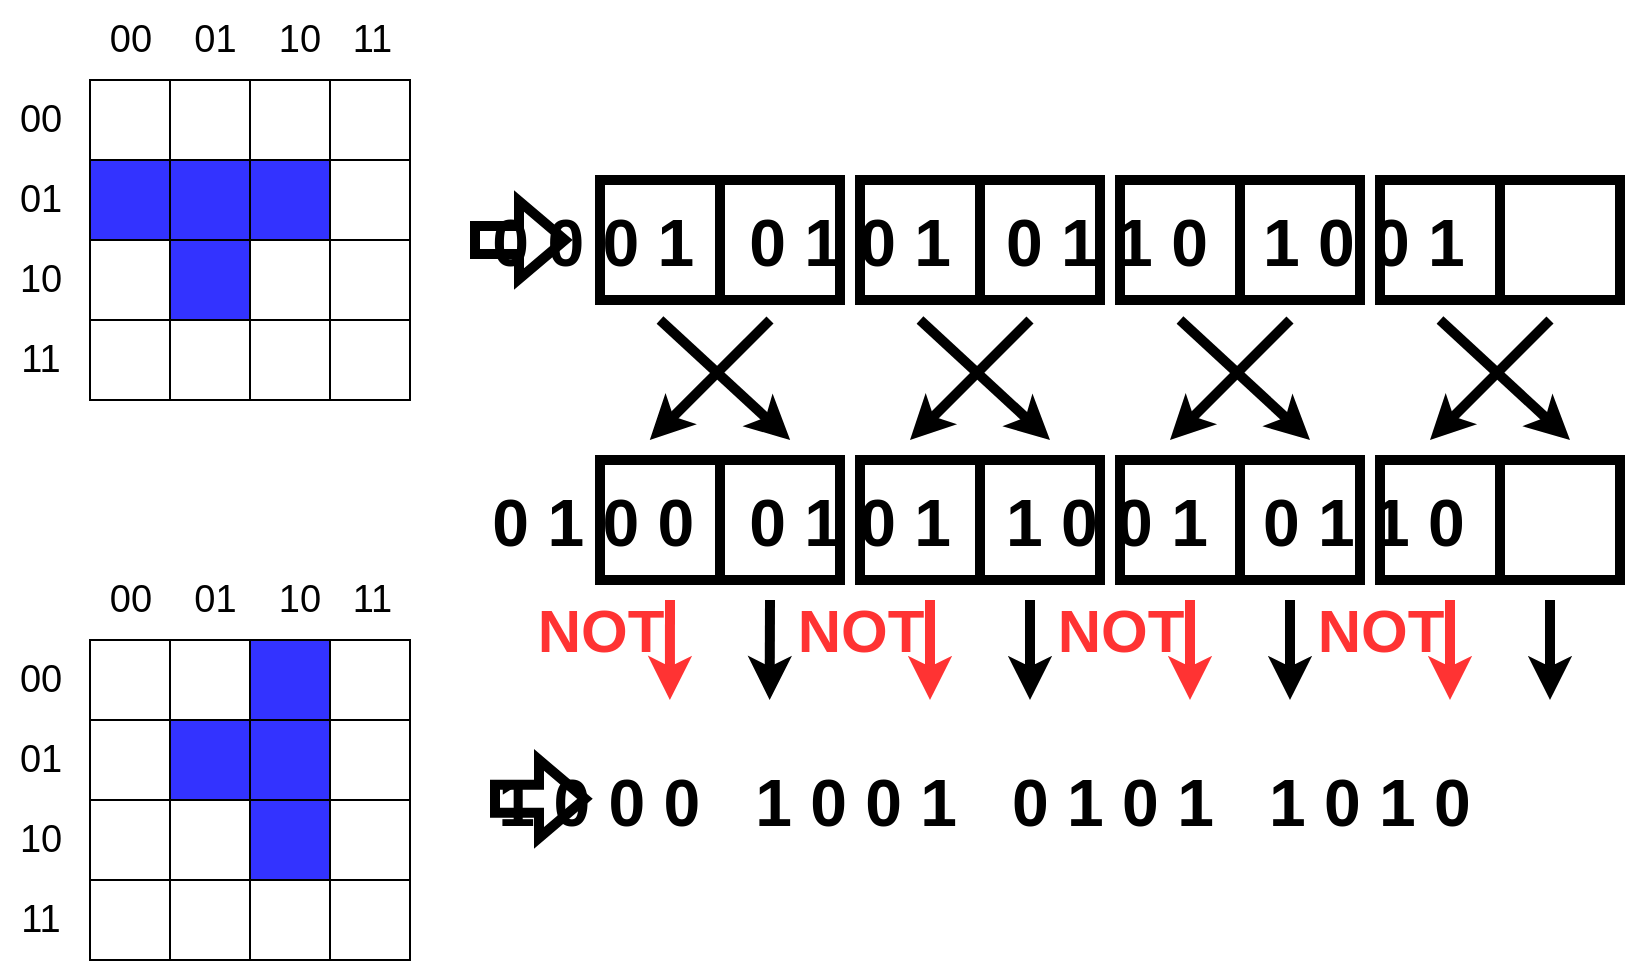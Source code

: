 <mxfile version="21.1.6" type="device">
  <diagram name="Page-1" id="5g_Dw0YalgwrQkVfBl68">
    <mxGraphModel dx="1360" dy="795" grid="1" gridSize="10" guides="1" tooltips="1" connect="1" arrows="1" fold="1" page="1" pageScale="1" pageWidth="850" pageHeight="1100" math="0" shadow="0">
      <root>
        <mxCell id="0" />
        <mxCell id="1" parent="0" />
        <mxCell id="r3GQC3iyUq9so7d_qB76-1" value="" style="whiteSpace=wrap;html=1;aspect=fixed;fillColor=#FFFFFF;" vertex="1" parent="1">
          <mxGeometry x="80" y="80" width="40" height="40" as="geometry" />
        </mxCell>
        <mxCell id="r3GQC3iyUq9so7d_qB76-2" value="" style="whiteSpace=wrap;html=1;aspect=fixed;" vertex="1" parent="1">
          <mxGeometry x="120" y="80" width="40" height="40" as="geometry" />
        </mxCell>
        <mxCell id="r3GQC3iyUq9so7d_qB76-3" value="" style="whiteSpace=wrap;html=1;aspect=fixed;" vertex="1" parent="1">
          <mxGeometry x="160" y="80" width="40" height="40" as="geometry" />
        </mxCell>
        <mxCell id="r3GQC3iyUq9so7d_qB76-4" value="" style="whiteSpace=wrap;html=1;aspect=fixed;" vertex="1" parent="1">
          <mxGeometry x="200" y="80" width="40" height="40" as="geometry" />
        </mxCell>
        <mxCell id="r3GQC3iyUq9so7d_qB76-6" value="" style="whiteSpace=wrap;html=1;aspect=fixed;fillColor=#3333FF;" vertex="1" parent="1">
          <mxGeometry x="80" y="120" width="40" height="40" as="geometry" />
        </mxCell>
        <mxCell id="r3GQC3iyUq9so7d_qB76-9" value="" style="whiteSpace=wrap;html=1;aspect=fixed;" vertex="1" parent="1">
          <mxGeometry x="200" y="120" width="40" height="40" as="geometry" />
        </mxCell>
        <mxCell id="r3GQC3iyUq9so7d_qB76-10" value="" style="whiteSpace=wrap;html=1;aspect=fixed;" vertex="1" parent="1">
          <mxGeometry x="80" y="160" width="40" height="40" as="geometry" />
        </mxCell>
        <mxCell id="r3GQC3iyUq9so7d_qB76-12" value="" style="whiteSpace=wrap;html=1;aspect=fixed;" vertex="1" parent="1">
          <mxGeometry x="160" y="160" width="40" height="40" as="geometry" />
        </mxCell>
        <mxCell id="r3GQC3iyUq9so7d_qB76-13" value="" style="whiteSpace=wrap;html=1;aspect=fixed;" vertex="1" parent="1">
          <mxGeometry x="200" y="160" width="40" height="40" as="geometry" />
        </mxCell>
        <mxCell id="r3GQC3iyUq9so7d_qB76-14" value="" style="whiteSpace=wrap;html=1;aspect=fixed;" vertex="1" parent="1">
          <mxGeometry x="80" y="200" width="40" height="40" as="geometry" />
        </mxCell>
        <mxCell id="r3GQC3iyUq9so7d_qB76-15" value="" style="whiteSpace=wrap;html=1;aspect=fixed;" vertex="1" parent="1">
          <mxGeometry x="120" y="200" width="40" height="40" as="geometry" />
        </mxCell>
        <mxCell id="r3GQC3iyUq9so7d_qB76-16" value="" style="whiteSpace=wrap;html=1;aspect=fixed;" vertex="1" parent="1">
          <mxGeometry x="160" y="200" width="40" height="40" as="geometry" />
        </mxCell>
        <mxCell id="r3GQC3iyUq9so7d_qB76-17" value="" style="whiteSpace=wrap;html=1;aspect=fixed;" vertex="1" parent="1">
          <mxGeometry x="200" y="200" width="40" height="40" as="geometry" />
        </mxCell>
        <mxCell id="r3GQC3iyUq9so7d_qB76-18" value="" style="whiteSpace=wrap;html=1;aspect=fixed;fillColor=#3333FF;" vertex="1" parent="1">
          <mxGeometry x="120" y="120" width="40" height="40" as="geometry" />
        </mxCell>
        <mxCell id="r3GQC3iyUq9so7d_qB76-19" value="" style="whiteSpace=wrap;html=1;aspect=fixed;fillColor=#3333FF;" vertex="1" parent="1">
          <mxGeometry x="160" y="120" width="40" height="40" as="geometry" />
        </mxCell>
        <mxCell id="r3GQC3iyUq9so7d_qB76-20" value="" style="whiteSpace=wrap;html=1;aspect=fixed;fillColor=#3333FF;" vertex="1" parent="1">
          <mxGeometry x="120" y="160" width="40" height="40" as="geometry" />
        </mxCell>
        <mxCell id="r3GQC3iyUq9so7d_qB76-23" value="&lt;font style=&quot;font-size: 13px;&quot;&gt;&lt;font style=&quot;font-size: 14px;&quot;&gt;&lt;font style=&quot;font-size: 15px;&quot;&gt;&lt;font style=&quot;font-size: 16px;&quot;&gt;&lt;font style=&quot;font-size: 17px;&quot;&gt;&lt;font style=&quot;font-size: 18px;&quot;&gt;&lt;font style=&quot;font-size: 19px;&quot;&gt;00&amp;nbsp;&amp;nbsp;&amp;nbsp; 01 &amp;nbsp;&amp;nbsp; 10&amp;nbsp;&amp;nbsp; 11&lt;br&gt;&lt;/font&gt;&lt;/font&gt;&lt;/font&gt;&lt;/font&gt;&lt;/font&gt;&lt;/font&gt;&lt;/font&gt;" style="text;html=1;align=center;verticalAlign=middle;resizable=0;points=[];autosize=1;strokeColor=none;fillColor=none;" vertex="1" parent="1">
          <mxGeometry x="75" y="40" width="170" height="40" as="geometry" />
        </mxCell>
        <mxCell id="r3GQC3iyUq9so7d_qB76-25" value="&lt;font style=&quot;font-size: 13px;&quot;&gt;&lt;font style=&quot;font-size: 14px;&quot;&gt;&lt;font style=&quot;font-size: 15px;&quot;&gt;&lt;font style=&quot;font-size: 16px;&quot;&gt;&lt;font style=&quot;font-size: 17px;&quot;&gt;&lt;font style=&quot;font-size: 18px;&quot;&gt;&lt;font style=&quot;font-size: 19px;&quot;&gt;00&lt;/font&gt;&lt;/font&gt;&lt;/font&gt;&lt;/font&gt;&lt;/font&gt;&lt;/font&gt;&lt;/font&gt;" style="text;html=1;align=center;verticalAlign=middle;resizable=0;points=[];autosize=1;strokeColor=none;fillColor=none;" vertex="1" parent="1">
          <mxGeometry x="35" y="80" width="40" height="40" as="geometry" />
        </mxCell>
        <mxCell id="r3GQC3iyUq9so7d_qB76-26" value="&lt;font style=&quot;font-size: 19px;&quot;&gt;&lt;font style=&quot;font-size: 19px;&quot;&gt;01&lt;/font&gt;&lt;/font&gt;" style="text;html=1;align=center;verticalAlign=middle;resizable=0;points=[];autosize=1;strokeColor=none;fillColor=none;" vertex="1" parent="1">
          <mxGeometry x="35" y="120" width="40" height="40" as="geometry" />
        </mxCell>
        <mxCell id="r3GQC3iyUq9so7d_qB76-27" value="&lt;font style=&quot;font-size: 19px;&quot;&gt;&lt;font style=&quot;font-size: 19px;&quot;&gt;10&lt;/font&gt;&lt;/font&gt;" style="text;html=1;align=center;verticalAlign=middle;resizable=0;points=[];autosize=1;strokeColor=none;fillColor=none;" vertex="1" parent="1">
          <mxGeometry x="35" y="160" width="40" height="40" as="geometry" />
        </mxCell>
        <mxCell id="r3GQC3iyUq9so7d_qB76-28" value="&lt;font style=&quot;font-size: 19px;&quot;&gt;&lt;font style=&quot;font-size: 19px;&quot;&gt;11&lt;/font&gt;&lt;/font&gt;" style="text;html=1;align=center;verticalAlign=middle;resizable=0;points=[];autosize=1;strokeColor=none;fillColor=none;" vertex="1" parent="1">
          <mxGeometry x="35" y="200" width="40" height="40" as="geometry" />
        </mxCell>
        <mxCell id="r3GQC3iyUq9so7d_qB76-30" value="&lt;br&gt;&lt;div style=&quot;font-size: 24px;&quot;&gt;&lt;b style=&quot;&quot;&gt;&lt;font style=&quot;font-size: 24px;&quot;&gt;&lt;font style=&quot;font-size: 24px;&quot;&gt;&lt;font style=&quot;font-size: 24px;&quot;&gt;&lt;font style=&quot;font-size: 24px;&quot;&gt;&lt;font style=&quot;font-size: 24px;&quot;&gt;&lt;font style=&quot;font-size: 24px;&quot;&gt;&lt;font style=&quot;font-size: 24px;&quot;&gt;&lt;font style=&quot;font-size: 24px;&quot;&gt;&lt;br&gt;&lt;/font&gt;&lt;/font&gt;&lt;/font&gt;&lt;/font&gt;&lt;/font&gt;&lt;/font&gt;&lt;/font&gt;&lt;/font&gt;&lt;/b&gt;&lt;/div&gt;&lt;div style=&quot;font-size: 33px;&quot;&gt;&lt;b style=&quot;&quot;&gt;&lt;font style=&quot;font-size: 33px;&quot;&gt;&lt;font style=&quot;font-size: 33px;&quot;&gt;&lt;font style=&quot;font-size: 33px;&quot;&gt;&lt;font style=&quot;font-size: 33px;&quot;&gt;&lt;font style=&quot;font-size: 33px;&quot;&gt;&lt;font style=&quot;font-size: 33px;&quot;&gt;&lt;font style=&quot;font-size: 33px;&quot;&gt;&lt;font style=&quot;font-size: 33px;&quot;&gt;&lt;span style=&quot;white-space: pre;&quot;&gt;	&lt;/span&gt;0 0 0 1&amp;nbsp;&amp;nbsp; 0 1 0 1&amp;nbsp;&amp;nbsp; 0 1 1 0 &amp;nbsp; 1 0 0 1&lt;br&gt;&lt;/font&gt;&lt;/font&gt;&lt;/font&gt;&lt;/font&gt;&lt;/font&gt;&lt;/font&gt;&lt;/font&gt;&lt;/font&gt;&lt;/b&gt;&lt;/div&gt;" style="text;html=1;align=left;verticalAlign=middle;resizable=0;points=[];autosize=1;strokeColor=none;fillColor=none;" vertex="1" parent="1">
          <mxGeometry x="270" y="90" width="580" height="100" as="geometry" />
        </mxCell>
        <mxCell id="r3GQC3iyUq9so7d_qB76-40" value="" style="shape=flexArrow;endArrow=classic;html=1;rounded=0;strokeWidth=5;" edge="1" parent="1">
          <mxGeometry width="50" height="50" relative="1" as="geometry">
            <mxPoint x="270" y="160" as="sourcePoint" />
            <mxPoint x="320" y="160" as="targetPoint" />
          </mxGeometry>
        </mxCell>
        <mxCell id="r3GQC3iyUq9so7d_qB76-63" value="" style="whiteSpace=wrap;html=1;aspect=fixed;fillColor=#FFFFFF;" vertex="1" parent="1">
          <mxGeometry x="80" y="360" width="40" height="40" as="geometry" />
        </mxCell>
        <mxCell id="r3GQC3iyUq9so7d_qB76-64" value="" style="whiteSpace=wrap;html=1;aspect=fixed;" vertex="1" parent="1">
          <mxGeometry x="120" y="360" width="40" height="40" as="geometry" />
        </mxCell>
        <mxCell id="r3GQC3iyUq9so7d_qB76-65" value="" style="whiteSpace=wrap;html=1;aspect=fixed;" vertex="1" parent="1">
          <mxGeometry x="80" y="400" width="40" height="40" as="geometry" />
        </mxCell>
        <mxCell id="r3GQC3iyUq9so7d_qB76-66" value="" style="whiteSpace=wrap;html=1;aspect=fixed;" vertex="1" parent="1">
          <mxGeometry x="200" y="360" width="40" height="40" as="geometry" />
        </mxCell>
        <mxCell id="r3GQC3iyUq9so7d_qB76-67" value="" style="whiteSpace=wrap;html=1;aspect=fixed;fillColor=#3333FF;" vertex="1" parent="1">
          <mxGeometry x="160" y="440" width="40" height="40" as="geometry" />
        </mxCell>
        <mxCell id="r3GQC3iyUq9so7d_qB76-68" value="" style="whiteSpace=wrap;html=1;aspect=fixed;" vertex="1" parent="1">
          <mxGeometry x="200" y="400" width="40" height="40" as="geometry" />
        </mxCell>
        <mxCell id="r3GQC3iyUq9so7d_qB76-69" value="" style="whiteSpace=wrap;html=1;aspect=fixed;" vertex="1" parent="1">
          <mxGeometry x="80" y="440" width="40" height="40" as="geometry" />
        </mxCell>
        <mxCell id="r3GQC3iyUq9so7d_qB76-70" value="" style="whiteSpace=wrap;html=1;aspect=fixed;" vertex="1" parent="1">
          <mxGeometry x="120" y="440" width="40" height="40" as="geometry" />
        </mxCell>
        <mxCell id="r3GQC3iyUq9so7d_qB76-71" value="" style="whiteSpace=wrap;html=1;aspect=fixed;" vertex="1" parent="1">
          <mxGeometry x="200" y="440" width="40" height="40" as="geometry" />
        </mxCell>
        <mxCell id="r3GQC3iyUq9so7d_qB76-72" value="" style="whiteSpace=wrap;html=1;aspect=fixed;" vertex="1" parent="1">
          <mxGeometry x="80" y="480" width="40" height="40" as="geometry" />
        </mxCell>
        <mxCell id="r3GQC3iyUq9so7d_qB76-73" value="" style="whiteSpace=wrap;html=1;aspect=fixed;" vertex="1" parent="1">
          <mxGeometry x="120" y="480" width="40" height="40" as="geometry" />
        </mxCell>
        <mxCell id="r3GQC3iyUq9so7d_qB76-74" value="" style="whiteSpace=wrap;html=1;aspect=fixed;" vertex="1" parent="1">
          <mxGeometry x="160" y="480" width="40" height="40" as="geometry" />
        </mxCell>
        <mxCell id="r3GQC3iyUq9so7d_qB76-75" value="" style="whiteSpace=wrap;html=1;aspect=fixed;" vertex="1" parent="1">
          <mxGeometry x="200" y="480" width="40" height="40" as="geometry" />
        </mxCell>
        <mxCell id="r3GQC3iyUq9so7d_qB76-76" value="" style="whiteSpace=wrap;html=1;aspect=fixed;fillColor=#3333FF;" vertex="1" parent="1">
          <mxGeometry x="120" y="400" width="40" height="40" as="geometry" />
        </mxCell>
        <mxCell id="r3GQC3iyUq9so7d_qB76-77" value="" style="whiteSpace=wrap;html=1;aspect=fixed;fillColor=#3333FF;" vertex="1" parent="1">
          <mxGeometry x="160" y="400" width="40" height="40" as="geometry" />
        </mxCell>
        <mxCell id="r3GQC3iyUq9so7d_qB76-78" value="" style="whiteSpace=wrap;html=1;aspect=fixed;fillColor=#3333FF;" vertex="1" parent="1">
          <mxGeometry x="160" y="360" width="40" height="40" as="geometry" />
        </mxCell>
        <mxCell id="r3GQC3iyUq9so7d_qB76-79" value="&lt;font style=&quot;font-size: 13px;&quot;&gt;&lt;font style=&quot;font-size: 14px;&quot;&gt;&lt;font style=&quot;font-size: 15px;&quot;&gt;&lt;font style=&quot;font-size: 16px;&quot;&gt;&lt;font style=&quot;font-size: 17px;&quot;&gt;&lt;font style=&quot;font-size: 18px;&quot;&gt;&lt;font style=&quot;font-size: 19px;&quot;&gt;00&amp;nbsp;&amp;nbsp;&amp;nbsp; 01 &amp;nbsp;&amp;nbsp; 10&amp;nbsp;&amp;nbsp; 11&lt;br&gt;&lt;/font&gt;&lt;/font&gt;&lt;/font&gt;&lt;/font&gt;&lt;/font&gt;&lt;/font&gt;&lt;/font&gt;" style="text;html=1;align=center;verticalAlign=middle;resizable=0;points=[];autosize=1;strokeColor=none;fillColor=none;" vertex="1" parent="1">
          <mxGeometry x="75" y="320" width="170" height="40" as="geometry" />
        </mxCell>
        <mxCell id="r3GQC3iyUq9so7d_qB76-80" value="&lt;font style=&quot;font-size: 13px;&quot;&gt;&lt;font style=&quot;font-size: 14px;&quot;&gt;&lt;font style=&quot;font-size: 15px;&quot;&gt;&lt;font style=&quot;font-size: 16px;&quot;&gt;&lt;font style=&quot;font-size: 17px;&quot;&gt;&lt;font style=&quot;font-size: 18px;&quot;&gt;&lt;font style=&quot;font-size: 19px;&quot;&gt;00&lt;/font&gt;&lt;/font&gt;&lt;/font&gt;&lt;/font&gt;&lt;/font&gt;&lt;/font&gt;&lt;/font&gt;" style="text;html=1;align=center;verticalAlign=middle;resizable=0;points=[];autosize=1;strokeColor=none;fillColor=none;" vertex="1" parent="1">
          <mxGeometry x="35" y="360" width="40" height="40" as="geometry" />
        </mxCell>
        <mxCell id="r3GQC3iyUq9so7d_qB76-81" value="&lt;font style=&quot;font-size: 19px;&quot;&gt;&lt;font style=&quot;font-size: 19px;&quot;&gt;01&lt;/font&gt;&lt;/font&gt;" style="text;html=1;align=center;verticalAlign=middle;resizable=0;points=[];autosize=1;strokeColor=none;fillColor=none;" vertex="1" parent="1">
          <mxGeometry x="35" y="400" width="40" height="40" as="geometry" />
        </mxCell>
        <mxCell id="r3GQC3iyUq9so7d_qB76-82" value="&lt;font style=&quot;font-size: 19px;&quot;&gt;&lt;font style=&quot;font-size: 19px;&quot;&gt;10&lt;/font&gt;&lt;/font&gt;" style="text;html=1;align=center;verticalAlign=middle;resizable=0;points=[];autosize=1;strokeColor=none;fillColor=none;" vertex="1" parent="1">
          <mxGeometry x="35" y="440" width="40" height="40" as="geometry" />
        </mxCell>
        <mxCell id="r3GQC3iyUq9so7d_qB76-83" value="&lt;font style=&quot;font-size: 19px;&quot;&gt;&lt;font style=&quot;font-size: 19px;&quot;&gt;11&lt;/font&gt;&lt;/font&gt;" style="text;html=1;align=center;verticalAlign=middle;resizable=0;points=[];autosize=1;strokeColor=none;fillColor=none;" vertex="1" parent="1">
          <mxGeometry x="35" y="480" width="40" height="40" as="geometry" />
        </mxCell>
        <mxCell id="r3GQC3iyUq9so7d_qB76-84" value="" style="shape=flexArrow;endArrow=classic;html=1;rounded=0;strokeWidth=5;" edge="1" parent="1">
          <mxGeometry width="50" height="50" relative="1" as="geometry">
            <mxPoint x="280" y="439.43" as="sourcePoint" />
            <mxPoint x="330" y="439.43" as="targetPoint" />
          </mxGeometry>
        </mxCell>
        <mxCell id="r3GQC3iyUq9so7d_qB76-88" value="&lt;br&gt;&lt;div style=&quot;font-size: 24px;&quot;&gt;&lt;b style=&quot;&quot;&gt;&lt;font style=&quot;font-size: 24px;&quot;&gt;&lt;font style=&quot;font-size: 24px;&quot;&gt;&lt;font style=&quot;font-size: 24px;&quot;&gt;&lt;font style=&quot;font-size: 24px;&quot;&gt;&lt;font style=&quot;font-size: 24px;&quot;&gt;&lt;font style=&quot;font-size: 24px;&quot;&gt;&lt;font style=&quot;font-size: 24px;&quot;&gt;&lt;font style=&quot;font-size: 24px;&quot;&gt;&lt;br&gt;&lt;/font&gt;&lt;/font&gt;&lt;/font&gt;&lt;/font&gt;&lt;/font&gt;&lt;/font&gt;&lt;/font&gt;&lt;/font&gt;&lt;/b&gt;&lt;/div&gt;&lt;div style=&quot;font-size: 33px;&quot;&gt;&lt;b style=&quot;&quot;&gt;&lt;font style=&quot;font-size: 33px;&quot;&gt;&lt;font style=&quot;font-size: 33px;&quot;&gt;&lt;font style=&quot;font-size: 33px;&quot;&gt;&lt;font style=&quot;font-size: 33px;&quot;&gt;&lt;font style=&quot;font-size: 33px;&quot;&gt;&lt;font style=&quot;font-size: 33px;&quot;&gt;&lt;font style=&quot;font-size: 33px;&quot;&gt;&lt;font style=&quot;font-size: 33px;&quot;&gt;&lt;span style=&quot;white-space: pre;&quot;&gt;	&lt;/span&gt;1 0 0 0 &amp;nbsp; 1 0 0 1&amp;nbsp;&amp;nbsp; 0 1 0 1 &amp;nbsp; 1 0 1 0&lt;br&gt;&lt;/font&gt;&lt;/font&gt;&lt;/font&gt;&lt;/font&gt;&lt;/font&gt;&lt;/font&gt;&lt;/font&gt;&lt;/font&gt;&lt;/b&gt;&lt;/div&gt;" style="text;html=1;align=left;verticalAlign=middle;resizable=0;points=[];autosize=1;strokeColor=none;fillColor=none;" vertex="1" parent="1">
          <mxGeometry x="272.5" y="370" width="580" height="100" as="geometry" />
        </mxCell>
        <mxCell id="r3GQC3iyUq9so7d_qB76-89" value="" style="rounded=0;whiteSpace=wrap;html=1;fillColor=none;strokeWidth=5;" vertex="1" parent="1">
          <mxGeometry x="335" y="130" width="60" height="60" as="geometry" />
        </mxCell>
        <mxCell id="r3GQC3iyUq9so7d_qB76-91" value="" style="rounded=0;whiteSpace=wrap;html=1;fillColor=none;strokeWidth=5;" vertex="1" parent="1">
          <mxGeometry x="395" y="130" width="60" height="60" as="geometry" />
        </mxCell>
        <mxCell id="r3GQC3iyUq9so7d_qB76-92" value="" style="endArrow=classic;html=1;rounded=0;entryX=0.276;entryY=0.3;entryDx=0;entryDy=0;entryPerimeter=0;strokeWidth=5;" edge="1" parent="1" target="r3GQC3iyUq9so7d_qB76-94">
          <mxGeometry width="50" height="50" relative="1" as="geometry">
            <mxPoint x="365" y="200" as="sourcePoint" />
            <mxPoint x="430" y="250" as="targetPoint" />
          </mxGeometry>
        </mxCell>
        <mxCell id="r3GQC3iyUq9so7d_qB76-93" value="" style="endArrow=classic;html=1;rounded=0;entryX=0.155;entryY=0.3;entryDx=0;entryDy=0;entryPerimeter=0;strokeWidth=5;" edge="1" parent="1" target="r3GQC3iyUq9so7d_qB76-94">
          <mxGeometry width="50" height="50" relative="1" as="geometry">
            <mxPoint x="420" y="200" as="sourcePoint" />
            <mxPoint x="360" y="250" as="targetPoint" />
          </mxGeometry>
        </mxCell>
        <mxCell id="r3GQC3iyUq9so7d_qB76-94" value="&lt;br&gt;&lt;div style=&quot;font-size: 24px;&quot;&gt;&lt;b style=&quot;&quot;&gt;&lt;font style=&quot;font-size: 24px;&quot;&gt;&lt;font style=&quot;font-size: 24px;&quot;&gt;&lt;font style=&quot;font-size: 24px;&quot;&gt;&lt;font style=&quot;font-size: 24px;&quot;&gt;&lt;font style=&quot;font-size: 24px;&quot;&gt;&lt;font style=&quot;font-size: 24px;&quot;&gt;&lt;font style=&quot;font-size: 24px;&quot;&gt;&lt;font style=&quot;font-size: 24px;&quot;&gt;&lt;br&gt;&lt;/font&gt;&lt;/font&gt;&lt;/font&gt;&lt;/font&gt;&lt;/font&gt;&lt;/font&gt;&lt;/font&gt;&lt;/font&gt;&lt;/b&gt;&lt;/div&gt;&lt;div style=&quot;font-size: 33px;&quot;&gt;&lt;b style=&quot;&quot;&gt;&lt;font style=&quot;font-size: 33px;&quot;&gt;&lt;font style=&quot;font-size: 33px;&quot;&gt;&lt;font style=&quot;font-size: 33px;&quot;&gt;&lt;font style=&quot;font-size: 33px;&quot;&gt;&lt;font style=&quot;font-size: 33px;&quot;&gt;&lt;font style=&quot;font-size: 33px;&quot;&gt;&lt;font style=&quot;font-size: 33px;&quot;&gt;&lt;font style=&quot;font-size: 33px;&quot;&gt;&lt;span style=&quot;white-space: pre;&quot;&gt;	&lt;/span&gt;0 1 0 0 &amp;nbsp; 0 1 0 1&amp;nbsp;&amp;nbsp; 1 0 0 1 &amp;nbsp; 0 1 1 0&lt;br&gt;&lt;/font&gt;&lt;/font&gt;&lt;/font&gt;&lt;/font&gt;&lt;/font&gt;&lt;/font&gt;&lt;/font&gt;&lt;/font&gt;&lt;/b&gt;&lt;/div&gt;" style="text;html=1;align=left;verticalAlign=middle;resizable=0;points=[];autosize=1;strokeColor=none;fillColor=none;" vertex="1" parent="1">
          <mxGeometry x="270" y="230" width="580" height="100" as="geometry" />
        </mxCell>
        <mxCell id="r3GQC3iyUq9so7d_qB76-95" value="" style="rounded=0;whiteSpace=wrap;html=1;fillColor=none;strokeWidth=5;" vertex="1" parent="1">
          <mxGeometry x="335" y="270" width="60" height="60" as="geometry" />
        </mxCell>
        <mxCell id="r3GQC3iyUq9so7d_qB76-96" value="" style="rounded=0;whiteSpace=wrap;html=1;fillColor=none;strokeWidth=5;" vertex="1" parent="1">
          <mxGeometry x="395" y="270" width="60" height="60" as="geometry" />
        </mxCell>
        <mxCell id="r3GQC3iyUq9so7d_qB76-97" value="" style="endArrow=classic;html=1;rounded=0;entryX=0.254;entryY=0.2;entryDx=0;entryDy=0;entryPerimeter=0;strokeWidth=5;" edge="1" parent="1" target="r3GQC3iyUq9so7d_qB76-88">
          <mxGeometry width="50" height="50" relative="1" as="geometry">
            <mxPoint x="420" y="340" as="sourcePoint" />
            <mxPoint x="500" y="340" as="targetPoint" />
          </mxGeometry>
        </mxCell>
        <mxCell id="r3GQC3iyUq9so7d_qB76-98" value="" style="endArrow=classic;html=1;rounded=0;entryX=0.168;entryY=0.2;entryDx=0;entryDy=0;entryPerimeter=0;strokeColor=#FF3333;strokeWidth=5;" edge="1" parent="1" target="r3GQC3iyUq9so7d_qB76-88">
          <mxGeometry width="50" height="50" relative="1" as="geometry">
            <mxPoint x="370" y="340" as="sourcePoint" />
            <mxPoint x="500" y="340" as="targetPoint" />
          </mxGeometry>
        </mxCell>
        <mxCell id="r3GQC3iyUq9so7d_qB76-99" value="&lt;font style=&quot;font-size: 22px;&quot;&gt;&lt;b&gt;&lt;font style=&quot;font-size: 22px;&quot; color=&quot;#FF3333&quot;&gt;&lt;font style=&quot;font-size: 22px;&quot;&gt;&lt;font style=&quot;font-size: 22px;&quot;&gt;&lt;font style=&quot;font-size: 22px;&quot;&gt;&lt;font style=&quot;font-size: 22px;&quot;&gt;&lt;font style=&quot;font-size: 22px;&quot;&gt;&lt;font style=&quot;font-size: 22px;&quot;&gt;&lt;font style=&quot;font-size: 22px;&quot;&gt;&lt;font style=&quot;font-size: 22px;&quot;&gt;&lt;font style=&quot;font-size: 22px;&quot;&gt;&lt;font style=&quot;font-size: 23px;&quot;&gt;&lt;font style=&quot;font-size: 24px;&quot;&gt;&lt;font style=&quot;font-size: 25px;&quot;&gt;&lt;font style=&quot;font-size: 26px;&quot;&gt;&lt;font style=&quot;font-size: 27px;&quot;&gt;&lt;font style=&quot;font-size: 28px;&quot;&gt;&lt;font style=&quot;font-size: 29px;&quot;&gt;&lt;font style=&quot;font-size: 30px;&quot;&gt;NOT&lt;/font&gt;&lt;/font&gt;&lt;/font&gt;&lt;/font&gt;&lt;/font&gt;&lt;/font&gt;&lt;/font&gt;&lt;/font&gt;&lt;/font&gt;&lt;/font&gt;&lt;/font&gt;&lt;/font&gt;&lt;/font&gt;&lt;/font&gt;&lt;/font&gt;&lt;/font&gt;&lt;/font&gt;&lt;/font&gt;&lt;/b&gt;&lt;/font&gt;" style="text;html=1;align=center;verticalAlign=middle;resizable=0;points=[];autosize=1;strokeColor=none;fillColor=none;strokeWidth=5;" vertex="1" parent="1">
          <mxGeometry x="290" y="330" width="90" height="50" as="geometry" />
        </mxCell>
        <mxCell id="r3GQC3iyUq9so7d_qB76-100" value="" style="rounded=0;whiteSpace=wrap;html=1;fillColor=none;strokeWidth=5;" vertex="1" parent="1">
          <mxGeometry x="465" y="130" width="60" height="60" as="geometry" />
        </mxCell>
        <mxCell id="r3GQC3iyUq9so7d_qB76-101" value="" style="rounded=0;whiteSpace=wrap;html=1;fillColor=none;strokeWidth=5;" vertex="1" parent="1">
          <mxGeometry x="525" y="130" width="60" height="60" as="geometry" />
        </mxCell>
        <mxCell id="r3GQC3iyUq9so7d_qB76-102" value="" style="endArrow=classic;html=1;rounded=0;entryX=0.276;entryY=0.3;entryDx=0;entryDy=0;entryPerimeter=0;strokeWidth=5;" edge="1" parent="1">
          <mxGeometry width="50" height="50" relative="1" as="geometry">
            <mxPoint x="495" y="200" as="sourcePoint" />
            <mxPoint x="560" y="260" as="targetPoint" />
          </mxGeometry>
        </mxCell>
        <mxCell id="r3GQC3iyUq9so7d_qB76-103" value="" style="endArrow=classic;html=1;rounded=0;entryX=0.155;entryY=0.3;entryDx=0;entryDy=0;entryPerimeter=0;strokeWidth=5;" edge="1" parent="1">
          <mxGeometry width="50" height="50" relative="1" as="geometry">
            <mxPoint x="550" y="200" as="sourcePoint" />
            <mxPoint x="490" y="260" as="targetPoint" />
          </mxGeometry>
        </mxCell>
        <mxCell id="r3GQC3iyUq9so7d_qB76-104" value="" style="rounded=0;whiteSpace=wrap;html=1;fillColor=none;strokeWidth=5;" vertex="1" parent="1">
          <mxGeometry x="465" y="270" width="60" height="60" as="geometry" />
        </mxCell>
        <mxCell id="r3GQC3iyUq9so7d_qB76-105" value="" style="rounded=0;whiteSpace=wrap;html=1;fillColor=none;strokeWidth=5;" vertex="1" parent="1">
          <mxGeometry x="525" y="270" width="60" height="60" as="geometry" />
        </mxCell>
        <mxCell id="r3GQC3iyUq9so7d_qB76-106" value="" style="endArrow=classic;html=1;rounded=0;entryX=0.254;entryY=0.2;entryDx=0;entryDy=0;entryPerimeter=0;strokeWidth=5;" edge="1" parent="1">
          <mxGeometry width="50" height="50" relative="1" as="geometry">
            <mxPoint x="550" y="340" as="sourcePoint" />
            <mxPoint x="550" y="390" as="targetPoint" />
          </mxGeometry>
        </mxCell>
        <mxCell id="r3GQC3iyUq9so7d_qB76-107" value="" style="endArrow=classic;html=1;rounded=0;entryX=0.168;entryY=0.2;entryDx=0;entryDy=0;entryPerimeter=0;strokeColor=#FF3333;strokeWidth=5;" edge="1" parent="1">
          <mxGeometry width="50" height="50" relative="1" as="geometry">
            <mxPoint x="500" y="340" as="sourcePoint" />
            <mxPoint x="500" y="390" as="targetPoint" />
          </mxGeometry>
        </mxCell>
        <mxCell id="r3GQC3iyUq9so7d_qB76-108" value="&lt;font style=&quot;font-size: 22px;&quot;&gt;&lt;b&gt;&lt;font style=&quot;font-size: 22px;&quot; color=&quot;#FF3333&quot;&gt;&lt;font style=&quot;font-size: 22px;&quot;&gt;&lt;font style=&quot;font-size: 22px;&quot;&gt;&lt;font style=&quot;font-size: 22px;&quot;&gt;&lt;font style=&quot;font-size: 22px;&quot;&gt;&lt;font style=&quot;font-size: 22px;&quot;&gt;&lt;font style=&quot;font-size: 22px;&quot;&gt;&lt;font style=&quot;font-size: 22px;&quot;&gt;&lt;font style=&quot;font-size: 22px;&quot;&gt;&lt;font style=&quot;font-size: 22px;&quot;&gt;&lt;font style=&quot;font-size: 23px;&quot;&gt;&lt;font style=&quot;font-size: 24px;&quot;&gt;&lt;font style=&quot;font-size: 25px;&quot;&gt;&lt;font style=&quot;font-size: 26px;&quot;&gt;&lt;font style=&quot;font-size: 27px;&quot;&gt;&lt;font style=&quot;font-size: 28px;&quot;&gt;&lt;font style=&quot;font-size: 29px;&quot;&gt;&lt;font style=&quot;font-size: 30px;&quot;&gt;NOT&lt;/font&gt;&lt;/font&gt;&lt;/font&gt;&lt;/font&gt;&lt;/font&gt;&lt;/font&gt;&lt;/font&gt;&lt;/font&gt;&lt;/font&gt;&lt;/font&gt;&lt;/font&gt;&lt;/font&gt;&lt;/font&gt;&lt;/font&gt;&lt;/font&gt;&lt;/font&gt;&lt;/font&gt;&lt;/font&gt;&lt;/b&gt;&lt;/font&gt;" style="text;html=1;align=center;verticalAlign=middle;resizable=0;points=[];autosize=1;strokeColor=none;fillColor=none;strokeWidth=5;" vertex="1" parent="1">
          <mxGeometry x="420" y="330" width="90" height="50" as="geometry" />
        </mxCell>
        <mxCell id="r3GQC3iyUq9so7d_qB76-109" value="" style="rounded=0;whiteSpace=wrap;html=1;fillColor=none;strokeWidth=5;" vertex="1" parent="1">
          <mxGeometry x="595" y="130" width="60" height="60" as="geometry" />
        </mxCell>
        <mxCell id="r3GQC3iyUq9so7d_qB76-110" value="" style="rounded=0;whiteSpace=wrap;html=1;fillColor=none;strokeWidth=5;" vertex="1" parent="1">
          <mxGeometry x="655" y="130" width="60" height="60" as="geometry" />
        </mxCell>
        <mxCell id="r3GQC3iyUq9so7d_qB76-111" value="" style="endArrow=classic;html=1;rounded=0;entryX=0.276;entryY=0.3;entryDx=0;entryDy=0;entryPerimeter=0;strokeWidth=5;" edge="1" parent="1">
          <mxGeometry width="50" height="50" relative="1" as="geometry">
            <mxPoint x="625" y="200" as="sourcePoint" />
            <mxPoint x="690" y="260" as="targetPoint" />
          </mxGeometry>
        </mxCell>
        <mxCell id="r3GQC3iyUq9so7d_qB76-112" value="" style="endArrow=classic;html=1;rounded=0;entryX=0.155;entryY=0.3;entryDx=0;entryDy=0;entryPerimeter=0;strokeWidth=5;" edge="1" parent="1">
          <mxGeometry width="50" height="50" relative="1" as="geometry">
            <mxPoint x="680" y="200" as="sourcePoint" />
            <mxPoint x="620" y="260" as="targetPoint" />
          </mxGeometry>
        </mxCell>
        <mxCell id="r3GQC3iyUq9so7d_qB76-113" value="" style="rounded=0;whiteSpace=wrap;html=1;fillColor=none;strokeWidth=5;" vertex="1" parent="1">
          <mxGeometry x="595" y="270" width="60" height="60" as="geometry" />
        </mxCell>
        <mxCell id="r3GQC3iyUq9so7d_qB76-114" value="" style="rounded=0;whiteSpace=wrap;html=1;fillColor=none;strokeWidth=5;" vertex="1" parent="1">
          <mxGeometry x="655" y="270" width="60" height="60" as="geometry" />
        </mxCell>
        <mxCell id="r3GQC3iyUq9so7d_qB76-115" value="" style="endArrow=classic;html=1;rounded=0;entryX=0.254;entryY=0.2;entryDx=0;entryDy=0;entryPerimeter=0;strokeWidth=5;" edge="1" parent="1">
          <mxGeometry width="50" height="50" relative="1" as="geometry">
            <mxPoint x="680" y="340" as="sourcePoint" />
            <mxPoint x="680" y="390" as="targetPoint" />
          </mxGeometry>
        </mxCell>
        <mxCell id="r3GQC3iyUq9so7d_qB76-116" value="" style="endArrow=classic;html=1;rounded=0;entryX=0.168;entryY=0.2;entryDx=0;entryDy=0;entryPerimeter=0;strokeColor=#FF3333;strokeWidth=5;" edge="1" parent="1">
          <mxGeometry width="50" height="50" relative="1" as="geometry">
            <mxPoint x="630" y="340" as="sourcePoint" />
            <mxPoint x="630" y="390" as="targetPoint" />
          </mxGeometry>
        </mxCell>
        <mxCell id="r3GQC3iyUq9so7d_qB76-117" value="&lt;font style=&quot;font-size: 22px;&quot;&gt;&lt;b&gt;&lt;font style=&quot;font-size: 22px;&quot; color=&quot;#FF3333&quot;&gt;&lt;font style=&quot;font-size: 22px;&quot;&gt;&lt;font style=&quot;font-size: 22px;&quot;&gt;&lt;font style=&quot;font-size: 22px;&quot;&gt;&lt;font style=&quot;font-size: 22px;&quot;&gt;&lt;font style=&quot;font-size: 22px;&quot;&gt;&lt;font style=&quot;font-size: 22px;&quot;&gt;&lt;font style=&quot;font-size: 22px;&quot;&gt;&lt;font style=&quot;font-size: 22px;&quot;&gt;&lt;font style=&quot;font-size: 22px;&quot;&gt;&lt;font style=&quot;font-size: 23px;&quot;&gt;&lt;font style=&quot;font-size: 24px;&quot;&gt;&lt;font style=&quot;font-size: 25px;&quot;&gt;&lt;font style=&quot;font-size: 26px;&quot;&gt;&lt;font style=&quot;font-size: 27px;&quot;&gt;&lt;font style=&quot;font-size: 28px;&quot;&gt;&lt;font style=&quot;font-size: 29px;&quot;&gt;&lt;font style=&quot;font-size: 30px;&quot;&gt;NOT&lt;/font&gt;&lt;/font&gt;&lt;/font&gt;&lt;/font&gt;&lt;/font&gt;&lt;/font&gt;&lt;/font&gt;&lt;/font&gt;&lt;/font&gt;&lt;/font&gt;&lt;/font&gt;&lt;/font&gt;&lt;/font&gt;&lt;/font&gt;&lt;/font&gt;&lt;/font&gt;&lt;/font&gt;&lt;/font&gt;&lt;/b&gt;&lt;/font&gt;" style="text;html=1;align=center;verticalAlign=middle;resizable=0;points=[];autosize=1;strokeColor=none;fillColor=none;strokeWidth=5;" vertex="1" parent="1">
          <mxGeometry x="550" y="330" width="90" height="50" as="geometry" />
        </mxCell>
        <mxCell id="r3GQC3iyUq9so7d_qB76-118" value="" style="rounded=0;whiteSpace=wrap;html=1;fillColor=none;strokeWidth=5;" vertex="1" parent="1">
          <mxGeometry x="725" y="130" width="60" height="60" as="geometry" />
        </mxCell>
        <mxCell id="r3GQC3iyUq9so7d_qB76-119" value="" style="rounded=0;whiteSpace=wrap;html=1;fillColor=none;strokeWidth=5;" vertex="1" parent="1">
          <mxGeometry x="785" y="130" width="60" height="60" as="geometry" />
        </mxCell>
        <mxCell id="r3GQC3iyUq9so7d_qB76-120" value="" style="endArrow=classic;html=1;rounded=0;entryX=0.276;entryY=0.3;entryDx=0;entryDy=0;entryPerimeter=0;strokeWidth=5;" edge="1" parent="1">
          <mxGeometry width="50" height="50" relative="1" as="geometry">
            <mxPoint x="755" y="200" as="sourcePoint" />
            <mxPoint x="820" y="260" as="targetPoint" />
          </mxGeometry>
        </mxCell>
        <mxCell id="r3GQC3iyUq9so7d_qB76-121" value="" style="endArrow=classic;html=1;rounded=0;entryX=0.155;entryY=0.3;entryDx=0;entryDy=0;entryPerimeter=0;strokeWidth=5;" edge="1" parent="1">
          <mxGeometry width="50" height="50" relative="1" as="geometry">
            <mxPoint x="810" y="200" as="sourcePoint" />
            <mxPoint x="750" y="260" as="targetPoint" />
          </mxGeometry>
        </mxCell>
        <mxCell id="r3GQC3iyUq9so7d_qB76-122" value="" style="rounded=0;whiteSpace=wrap;html=1;fillColor=none;strokeWidth=5;" vertex="1" parent="1">
          <mxGeometry x="725" y="270" width="60" height="60" as="geometry" />
        </mxCell>
        <mxCell id="r3GQC3iyUq9so7d_qB76-123" value="" style="rounded=0;whiteSpace=wrap;html=1;fillColor=none;strokeWidth=5;" vertex="1" parent="1">
          <mxGeometry x="785" y="270" width="60" height="60" as="geometry" />
        </mxCell>
        <mxCell id="r3GQC3iyUq9so7d_qB76-124" value="" style="endArrow=classic;html=1;rounded=0;entryX=0.254;entryY=0.2;entryDx=0;entryDy=0;entryPerimeter=0;strokeWidth=5;" edge="1" parent="1">
          <mxGeometry width="50" height="50" relative="1" as="geometry">
            <mxPoint x="810" y="340" as="sourcePoint" />
            <mxPoint x="810" y="390" as="targetPoint" />
          </mxGeometry>
        </mxCell>
        <mxCell id="r3GQC3iyUq9so7d_qB76-125" value="" style="endArrow=classic;html=1;rounded=0;entryX=0.168;entryY=0.2;entryDx=0;entryDy=0;entryPerimeter=0;strokeColor=#FF3333;strokeWidth=5;" edge="1" parent="1">
          <mxGeometry width="50" height="50" relative="1" as="geometry">
            <mxPoint x="760" y="340" as="sourcePoint" />
            <mxPoint x="760" y="390" as="targetPoint" />
          </mxGeometry>
        </mxCell>
        <mxCell id="r3GQC3iyUq9so7d_qB76-126" value="&lt;font style=&quot;font-size: 22px;&quot;&gt;&lt;b&gt;&lt;font style=&quot;font-size: 22px;&quot; color=&quot;#FF3333&quot;&gt;&lt;font style=&quot;font-size: 22px;&quot;&gt;&lt;font style=&quot;font-size: 22px;&quot;&gt;&lt;font style=&quot;font-size: 22px;&quot;&gt;&lt;font style=&quot;font-size: 22px;&quot;&gt;&lt;font style=&quot;font-size: 22px;&quot;&gt;&lt;font style=&quot;font-size: 22px;&quot;&gt;&lt;font style=&quot;font-size: 22px;&quot;&gt;&lt;font style=&quot;font-size: 22px;&quot;&gt;&lt;font style=&quot;font-size: 22px;&quot;&gt;&lt;font style=&quot;font-size: 23px;&quot;&gt;&lt;font style=&quot;font-size: 24px;&quot;&gt;&lt;font style=&quot;font-size: 25px;&quot;&gt;&lt;font style=&quot;font-size: 26px;&quot;&gt;&lt;font style=&quot;font-size: 27px;&quot;&gt;&lt;font style=&quot;font-size: 28px;&quot;&gt;&lt;font style=&quot;font-size: 29px;&quot;&gt;&lt;font style=&quot;font-size: 30px;&quot;&gt;NOT&lt;/font&gt;&lt;/font&gt;&lt;/font&gt;&lt;/font&gt;&lt;/font&gt;&lt;/font&gt;&lt;/font&gt;&lt;/font&gt;&lt;/font&gt;&lt;/font&gt;&lt;/font&gt;&lt;/font&gt;&lt;/font&gt;&lt;/font&gt;&lt;/font&gt;&lt;/font&gt;&lt;/font&gt;&lt;/font&gt;&lt;/b&gt;&lt;/font&gt;" style="text;html=1;align=center;verticalAlign=middle;resizable=0;points=[];autosize=1;strokeColor=none;fillColor=none;strokeWidth=5;" vertex="1" parent="1">
          <mxGeometry x="680" y="330" width="90" height="50" as="geometry" />
        </mxCell>
      </root>
    </mxGraphModel>
  </diagram>
</mxfile>
